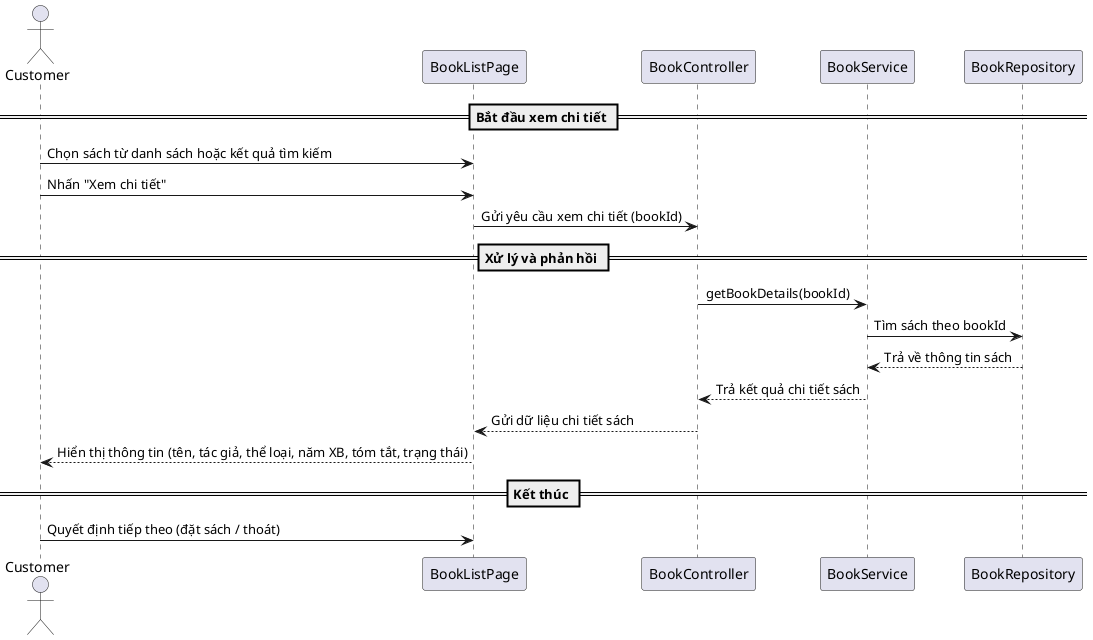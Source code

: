 @startuml
actor Customer
participant "BookListPage" as BLP
participant "BookController" as BC
participant "BookService" as BS
participant "BookRepository" as BR

== Bắt đầu xem chi tiết ==
Customer -> BLP: Chọn sách từ danh sách hoặc kết quả tìm kiếm
Customer -> BLP: Nhấn "Xem chi tiết"
BLP -> BC: Gửi yêu cầu xem chi tiết (bookId)

== Xử lý và phản hồi ==
BC -> BS: getBookDetails(bookId)
BS -> BR: Tìm sách theo bookId
BR --> BS: Trả về thông tin sách
BS --> BC: Trả kết quả chi tiết sách
BC --> BLP: Gửi dữ liệu chi tiết sách
BLP --> Customer: Hiển thị thông tin (tên, tác giả, thể loại, năm XB, tóm tắt, trạng thái)

== Kết thúc ==
Customer -> BLP: Quyết định tiếp theo (đặt sách / thoát)
@enduml
